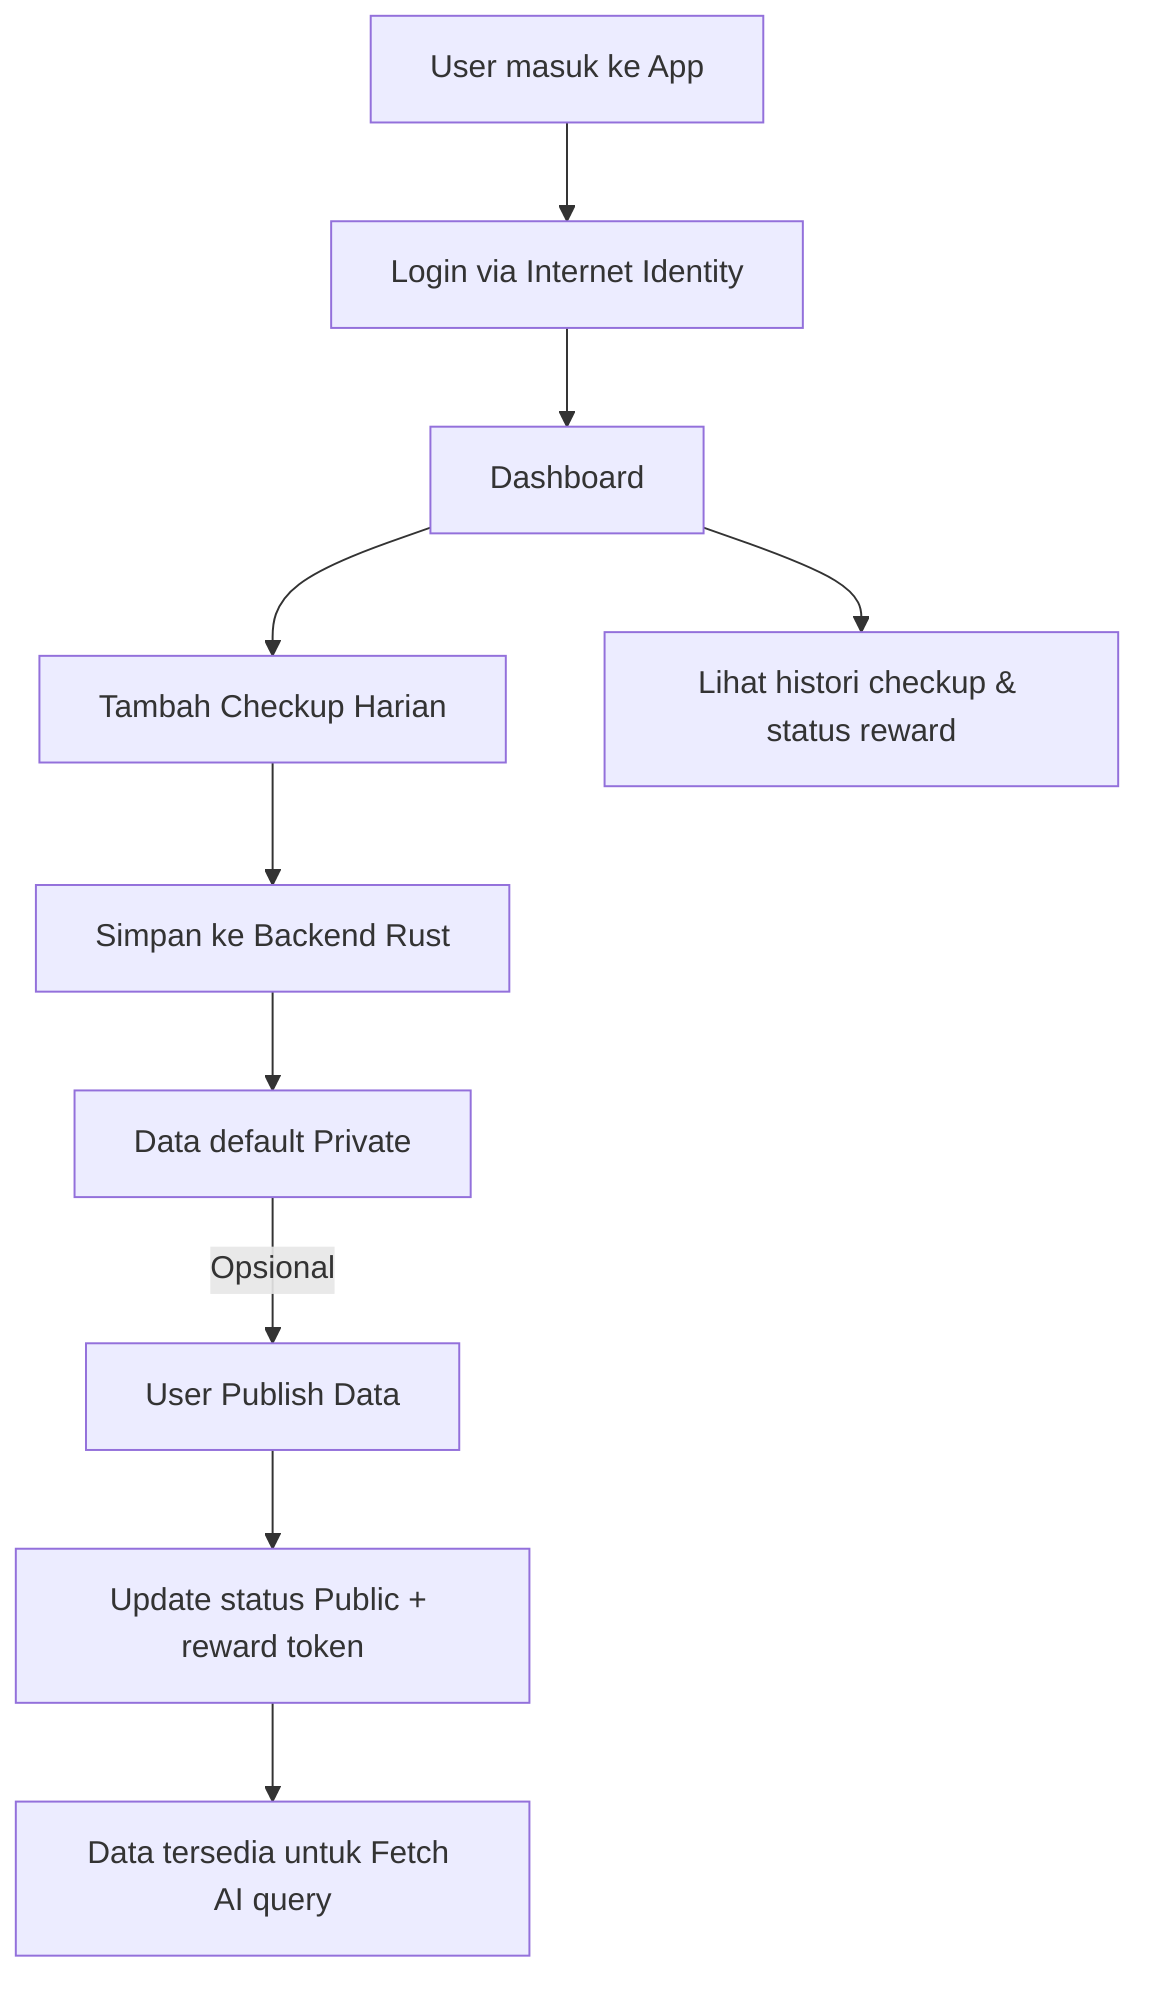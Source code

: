 flowchart TD
  A[User masuk ke App] --> B[Login via Internet Identity]
  B --> C[Dashboard]
  C --> D[Tambah Checkup Harian]
  D --> E[Simpan ke Backend Rust]
  E --> F[Data default Private]
  F --> |Opsional| G[User Publish Data]
  G --> H[Update status Public + reward token]
  H --> I[Data tersedia untuk Fetch AI query]
  C --> J[Lihat histori checkup & status reward]